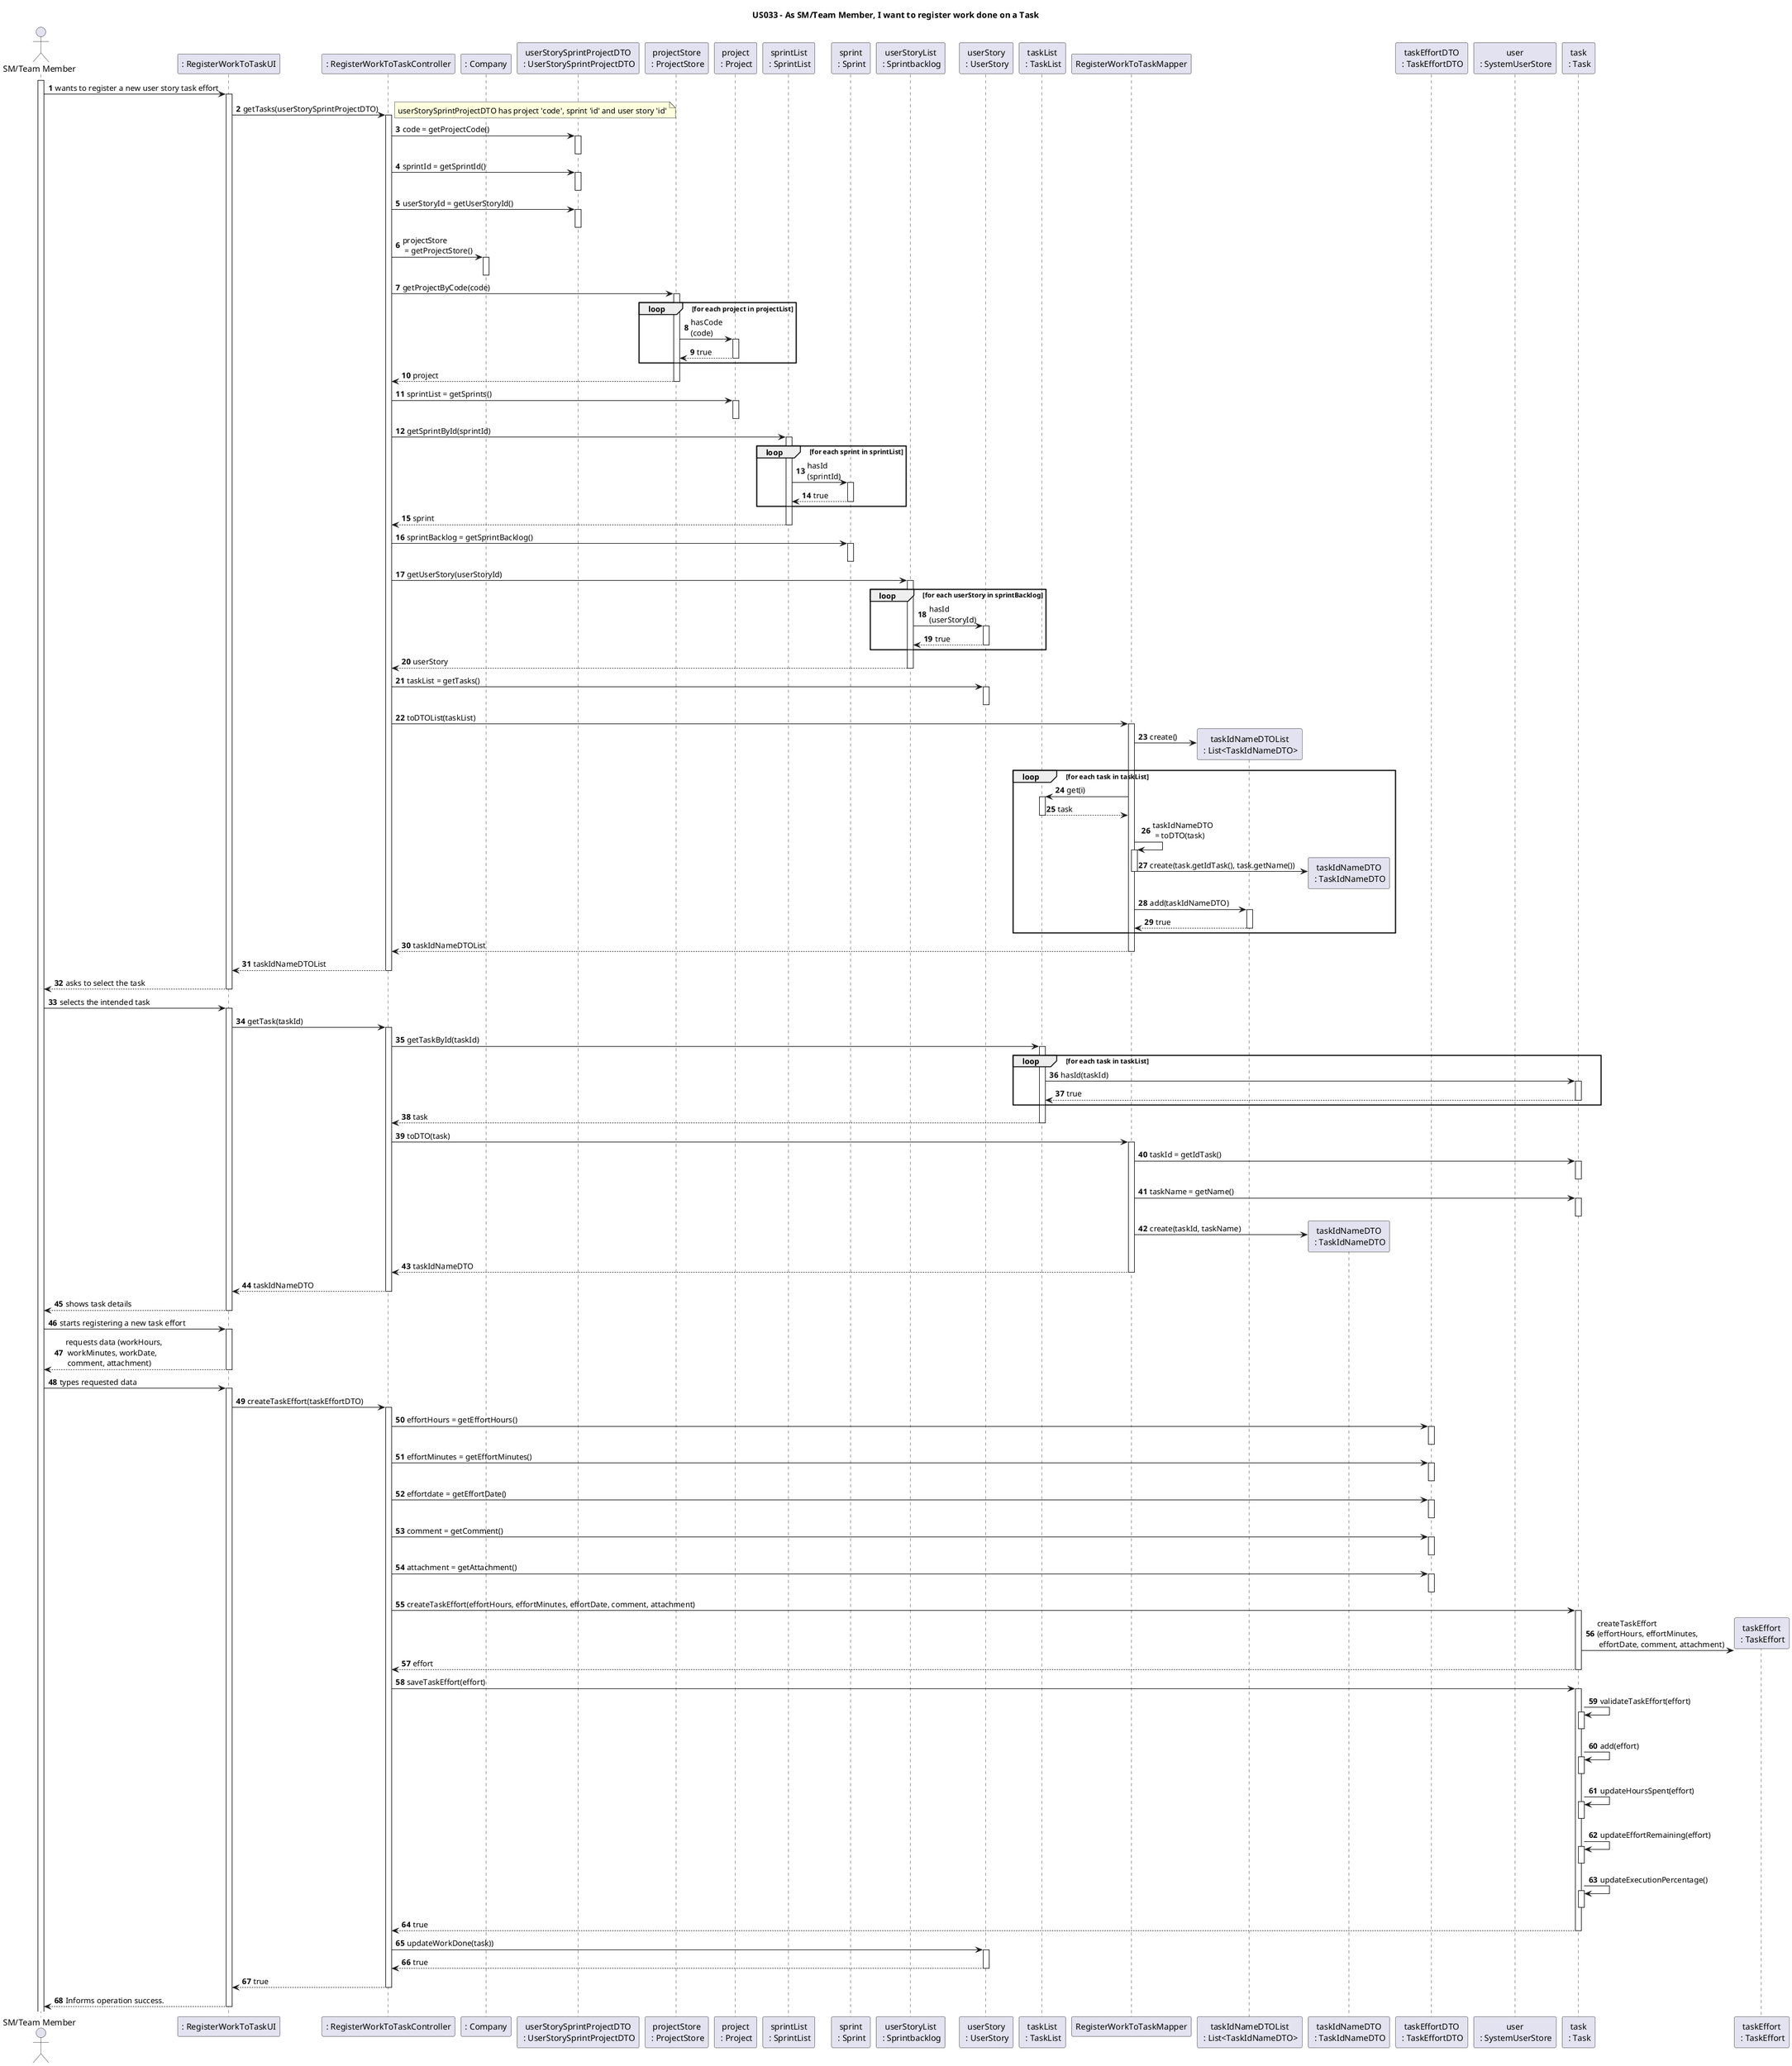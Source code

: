 @startuml
'https://plantuml.com/sequence-diagram

title US033 - As SM/Team Member, I want to register work done on a Task

autoactivate on
autonumber

actor "SM/Team Member" as User
participant ": RegisterWorkToTaskUI" as Ui
participant ": RegisterWorkToTaskController" as Ctrl
participant ": Company" as company
participant "userStorySprintProjectDTO\n : UserStorySprintProjectDTO" as userStorySprintProjectDTO
participant "projectStore\n : ProjectStore" as projStore
participant "project\n : Project" as project
participant "sprintList\n : SprintList" as sprintList
participant "sprint\n : Sprint" as sprint
participant "userStoryList\n : Sprintbacklog" as sprintBacklog
participant "userStory\n : UserStory" as userStory
participant "taskList\n : TaskList" as taskList
participant "RegisterWorkToTaskMapper" as mapper
participant "taskIdNameDTOList\n : List<TaskIdNameDTO>" as taskIdDTOList
participant "taskIdNameDTO\n : TaskIdNameDTO" as taskIdDTO
participant "taskEffortDTO\n : TaskEffortDTO" as effortDTO
participant "user\n : SystemUserStore" as userStore
participant "task\n : Task" as task
participant "taskEffort\n : TaskEffort" as effort
activate User
User->Ui : wants to register a new user story task effort
Ui->Ctrl: getTasks(userStorySprintProjectDTO)
note right
  userStorySprintProjectDTO has project 'code', sprint 'id' and user story 'id'
end note
Ctrl->userStorySprintProjectDTO: code = getProjectCode()
deactivate userStorySprintProjectDTO
Ctrl->userStorySprintProjectDTO: sprintId = getSprintId()
deactivate userStorySprintProjectDTO
Ctrl->userStorySprintProjectDTO: userStoryId = getUserStoryId()
deactivate userStorySprintProjectDTO
Ctrl->company: projectStore\n = getProjectStore()
deactivate company
Ctrl->projStore: getProjectByCode(code)
loop for each project in projectList
projStore->project: hasCode\n(code)
project-->projStore: true
end
projStore-->Ctrl: project
Ctrl->project: sprintList = getSprints()
deactivate
Ctrl->sprintList: getSprintById(sprintId)
loop for each sprint in sprintList
sprintList->sprint: hasId\n(sprintId)
sprint-->sprintList: true
end
sprintList-->Ctrl: sprint
Ctrl->sprint: sprintBacklog = getSprintBacklog()
deactivate

Ctrl->sprintBacklog: getUserStory(userStoryId)
loop for each userStory in sprintBacklog
sprintBacklog->userStory: hasId\n(userStoryId)
userStory-->sprintBacklog: true
end
sprintBacklog-->Ctrl: userStory

Ctrl->userStory: taskList = getTasks()
deactivate





Ctrl->mapper: toDTOList(taskList)
mapper->taskIdDTOList **: create()
loop for each task in taskList
mapper->taskList: get(i)
taskList-->mapper: task
mapper->mapper: taskIdNameDTO\n = toDTO(task)
mapper->taskIdDTO**: create(task.getIdTask(), task.getName())
deactivate mapper
mapper->taskIdDTOList: add(taskIdNameDTO)
taskIdDTOList-->mapper: true
end
mapper-->Ctrl: taskIdNameDTOList
Ctrl-->Ui: taskIdNameDTOList
Ui-->User: asks to select the task

User -> Ui: selects the intended task
Ui->Ctrl: getTask(taskId)
Ctrl->taskList: getTaskById(taskId)
loop for each task in taskList
taskList->task: hasId(taskId)
task-->taskList: true
end
taskList-->Ctrl: task
Ctrl->mapper: toDTO(task)
mapper->task:taskId = getIdTask()
deactivate
mapper->task:taskName = getName()
deactivate
mapper->taskIdDTO**: create(taskId, taskName)
mapper-->Ctrl: taskIdNameDTO
Ctrl-->Ui: taskIdNameDTO
Ui-->User: shows task details
User->Ui : starts registering a new task effort
Ui-->User: requests data (workHours,\n workMinutes, workDate,\n comment, attachment)
User -> Ui: types requested data
Ui -> Ctrl: createTaskEffort(taskEffortDTO)
Ctrl->effortDTO: effortHours = getEffortHours()
deactivate
Ctrl->effortDTO: effortMinutes = getEffortMinutes()
deactivate
Ctrl->effortDTO: effortdate = getEffortDate()
deactivate
Ctrl->effortDTO: comment = getComment()
deactivate
Ctrl->effortDTO: attachment = getAttachment()
deactivate
Ctrl->task:createTaskEffort(effortHours, effortMinutes, effortDate, comment, attachment)
task->effort **: createTaskEffort\n(effortHours, effortMinutes,\n effortDate, comment, attachment)
task-->Ctrl: effort
Ctrl -> task: saveTaskEffort(effort)
task -> task: validateTaskEffort(effort)
deactivate task
task -> task: add(effort)
deactivate task
task -> task: updateHoursSpent(effort)
deactivate task
task -> task: updateEffortRemaining(effort)
deactivate task
task -> task: updateExecutionPercentage()
deactivate task
task-->Ctrl: true
Ctrl -> userStory: updateWorkDone(task))
userStory-->Ctrl: true
Ctrl-->Ui : true

Ui-->User : Informs operation success.
@enduml